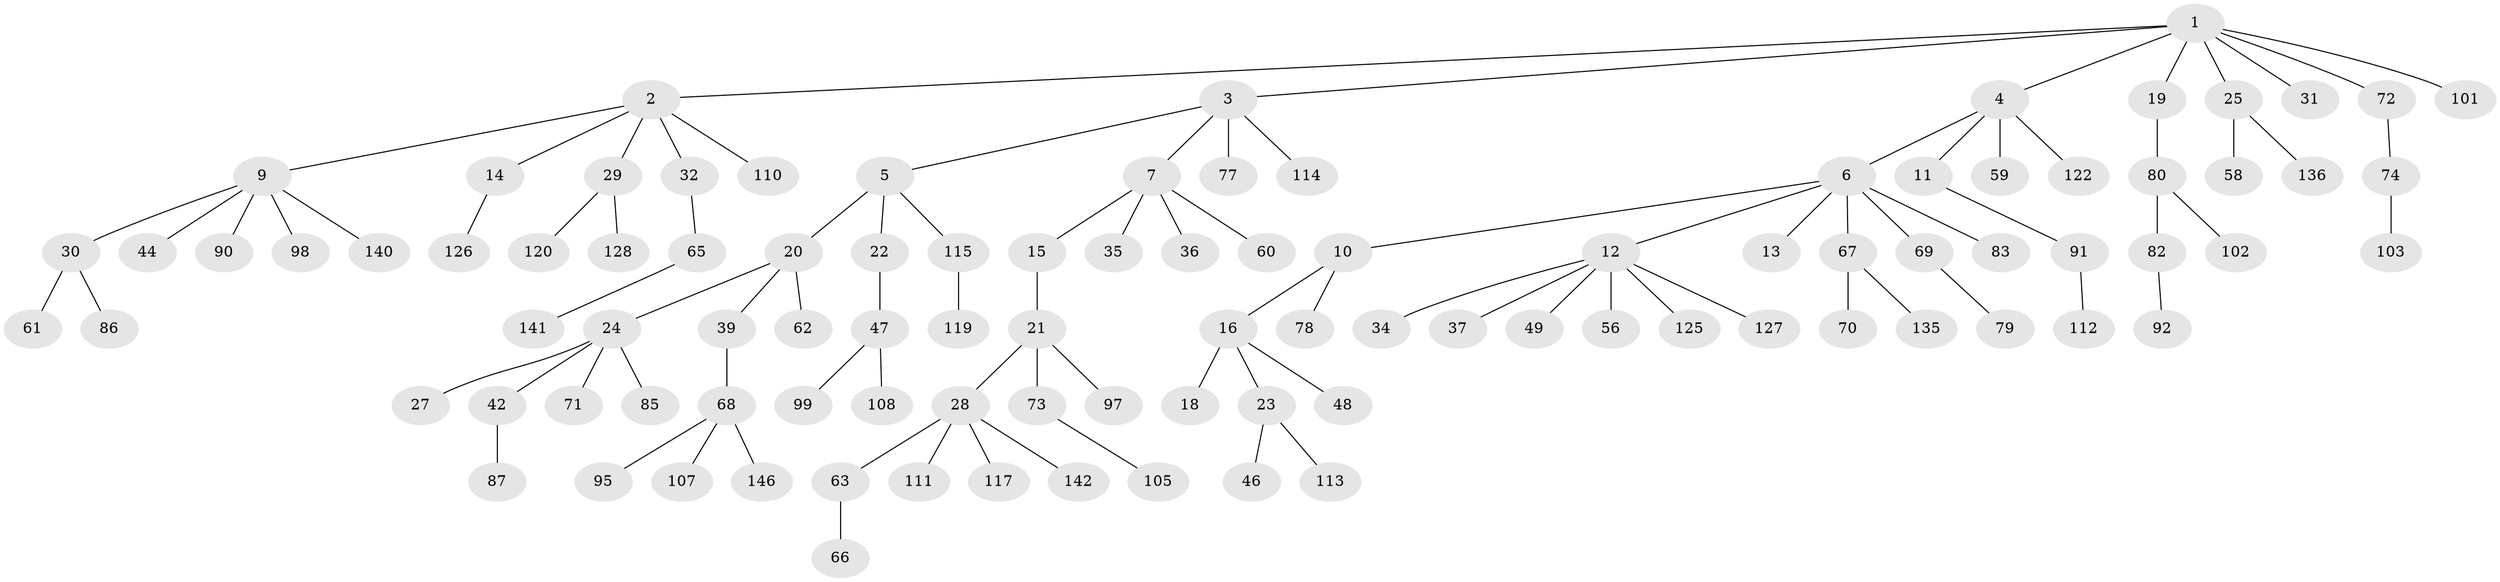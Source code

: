// original degree distribution, {6: 0.02040816326530612, 7: 0.013605442176870748, 5: 0.034013605442176874, 4: 0.047619047619047616, 8: 0.006802721088435374, 2: 0.29931972789115646, 3: 0.08843537414965986, 1: 0.4897959183673469}
// Generated by graph-tools (version 1.1) at 2025/11/02/27/25 16:11:28]
// undirected, 99 vertices, 98 edges
graph export_dot {
graph [start="1"]
  node [color=gray90,style=filled];
  1 [super="+17"];
  2 [super="+55"];
  3 [super="+8"];
  4;
  5 [super="+43"];
  6 [super="+41"];
  7 [super="+26"];
  9 [super="+38"];
  10;
  11 [super="+93"];
  12 [super="+45"];
  13 [super="+133"];
  14 [super="+81"];
  15;
  16 [super="+139"];
  18;
  19 [super="+51"];
  20 [super="+52"];
  21;
  22 [super="+33"];
  23 [super="+40"];
  24 [super="+147"];
  25 [super="+116"];
  27;
  28 [super="+53"];
  29 [super="+57"];
  30 [super="+54"];
  31;
  32;
  34;
  35;
  36;
  37;
  39;
  42 [super="+143"];
  44;
  46;
  47 [super="+64"];
  48 [super="+50"];
  49 [super="+138"];
  56 [super="+100"];
  58 [super="+96"];
  59 [super="+134"];
  60 [super="+137"];
  61 [super="+84"];
  62 [super="+130"];
  63;
  65 [super="+76"];
  66 [super="+132"];
  67 [super="+131"];
  68 [super="+94"];
  69;
  70 [super="+109"];
  71 [super="+144"];
  72;
  73 [super="+75"];
  74;
  77 [super="+104"];
  78;
  79 [super="+89"];
  80 [super="+123"];
  82;
  83 [super="+88"];
  85;
  86;
  87 [super="+145"];
  90;
  91;
  92;
  95;
  97;
  98;
  99;
  101 [super="+106"];
  102 [super="+121"];
  103;
  105;
  107;
  108 [super="+129"];
  110;
  111;
  112 [super="+124"];
  113;
  114 [super="+118"];
  115;
  117;
  119;
  120;
  122;
  125;
  126;
  127;
  128;
  135;
  136;
  140;
  141;
  142;
  146;
  1 -- 2;
  1 -- 3;
  1 -- 4;
  1 -- 19;
  1 -- 31;
  1 -- 72;
  1 -- 101;
  1 -- 25;
  2 -- 9;
  2 -- 14;
  2 -- 29;
  2 -- 32;
  2 -- 110;
  3 -- 5;
  3 -- 7;
  3 -- 114;
  3 -- 77;
  4 -- 6;
  4 -- 11;
  4 -- 59;
  4 -- 122;
  5 -- 20;
  5 -- 22;
  5 -- 115;
  6 -- 10;
  6 -- 12;
  6 -- 13;
  6 -- 67;
  6 -- 69;
  6 -- 83;
  7 -- 15;
  7 -- 36;
  7 -- 60;
  7 -- 35;
  9 -- 30;
  9 -- 44;
  9 -- 98;
  9 -- 140;
  9 -- 90;
  10 -- 16;
  10 -- 78;
  11 -- 91;
  12 -- 34;
  12 -- 37;
  12 -- 56;
  12 -- 125;
  12 -- 127;
  12 -- 49;
  14 -- 126;
  15 -- 21;
  16 -- 18;
  16 -- 23;
  16 -- 48;
  19 -- 80;
  20 -- 24;
  20 -- 39;
  20 -- 62;
  21 -- 28;
  21 -- 73;
  21 -- 97;
  22 -- 47;
  23 -- 46;
  23 -- 113;
  24 -- 27;
  24 -- 42;
  24 -- 71;
  24 -- 85;
  25 -- 58;
  25 -- 136;
  28 -- 117;
  28 -- 142;
  28 -- 63;
  28 -- 111;
  29 -- 128;
  29 -- 120;
  30 -- 86;
  30 -- 61;
  32 -- 65;
  39 -- 68;
  42 -- 87;
  47 -- 108;
  47 -- 99;
  63 -- 66;
  65 -- 141;
  67 -- 70;
  67 -- 135;
  68 -- 95;
  68 -- 146;
  68 -- 107;
  69 -- 79;
  72 -- 74;
  73 -- 105;
  74 -- 103;
  80 -- 82;
  80 -- 102;
  82 -- 92;
  91 -- 112;
  115 -- 119;
}
